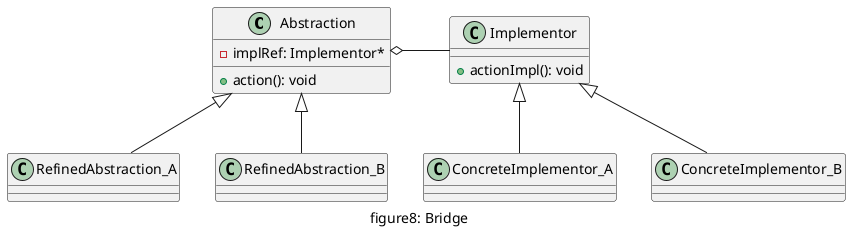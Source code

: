 @startuml   "figure8_bridge"
caption figure8: Bridge

class Abstraction{
    + action(): void
    - implRef: Implementor*
}

class Implementor{
    + actionImpl(): void
}

Abstraction o-right- Implementor

class RefinedAbstraction_A{}
class RefinedAbstraction_B{}

class ConcreteImplementor_A{}
class ConcreteImplementor_B{}

Abstraction <|-- RefinedAbstraction_A
Abstraction <|-- RefinedAbstraction_B

Implementor <|-- ConcreteImplementor_A
Implementor <|-- ConcreteImplementor_B

@enduml
